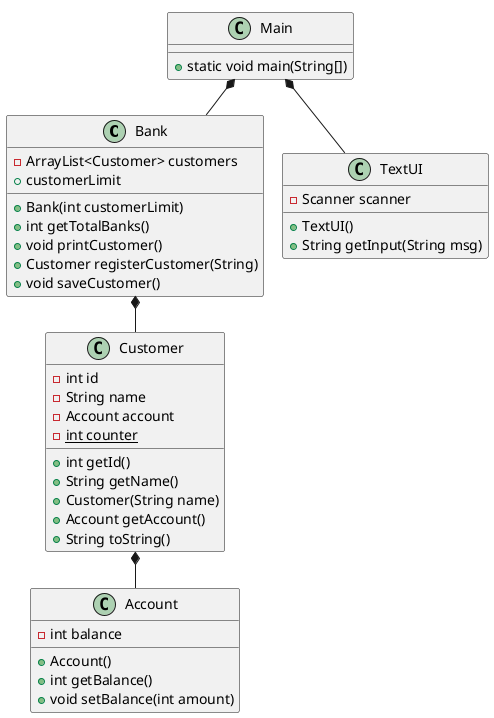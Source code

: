 @startuml
!pragma layout smetana
'https://plantuml.com/class-diagram

'deklærerer klasserne
class Bank
class TextUI
class Customer
class Account

'fortæller hvor klasserne skal refere til
Main *-- TextUI
Main *-- Bank
Bank *-- Customer
Customer *-- Account

'fortæller at der skal være en main metode som er public "()" skal være med så den ryger ind under metoder
Main : +static void main(String[])

Customer : -int id
Customer : -String name
Customer : -Account account
Customer : +int getId()
Customer : +String getName()
Customer : +Customer(String name)
Customer : +Account getAccount()
Customer : -{static} int counter
Customer : +String toString()

Account : +Account()
Account : -int balance
Account : +int getBalance()
Account : + void setBalance(int amount)

Bank : +Bank(int customerLimit)
Bank : +int getTotalBanks()
Bank : +void printCustomer()
Bank : +Customer registerCustomer(String)
Bank : +void saveCustomer()
Bank : -ArrayList<Customer> customers
Bank : +customerLimit

TextUI : +TextUI()
TextUI : +String getInput(String msg)
TextUI : -Scanner scanner
@enduml